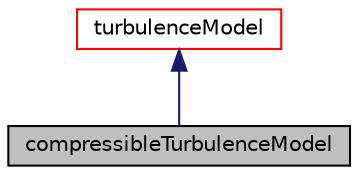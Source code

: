 digraph "compressibleTurbulenceModel"
{
  bgcolor="transparent";
  edge [fontname="Helvetica",fontsize="10",labelfontname="Helvetica",labelfontsize="10"];
  node [fontname="Helvetica",fontsize="10",shape=record];
  Node1 [label="compressibleTurbulenceModel",height=0.2,width=0.4,color="black", fillcolor="grey75", style="filled", fontcolor="black"];
  Node2 -> Node1 [dir="back",color="midnightblue",fontsize="10",style="solid",fontname="Helvetica"];
  Node2 [label="turbulenceModel",height=0.2,width=0.4,color="red",URL="$a02699.html",tooltip="Abstract base class for turbulence models (RAS, LES and laminar). "];
}
